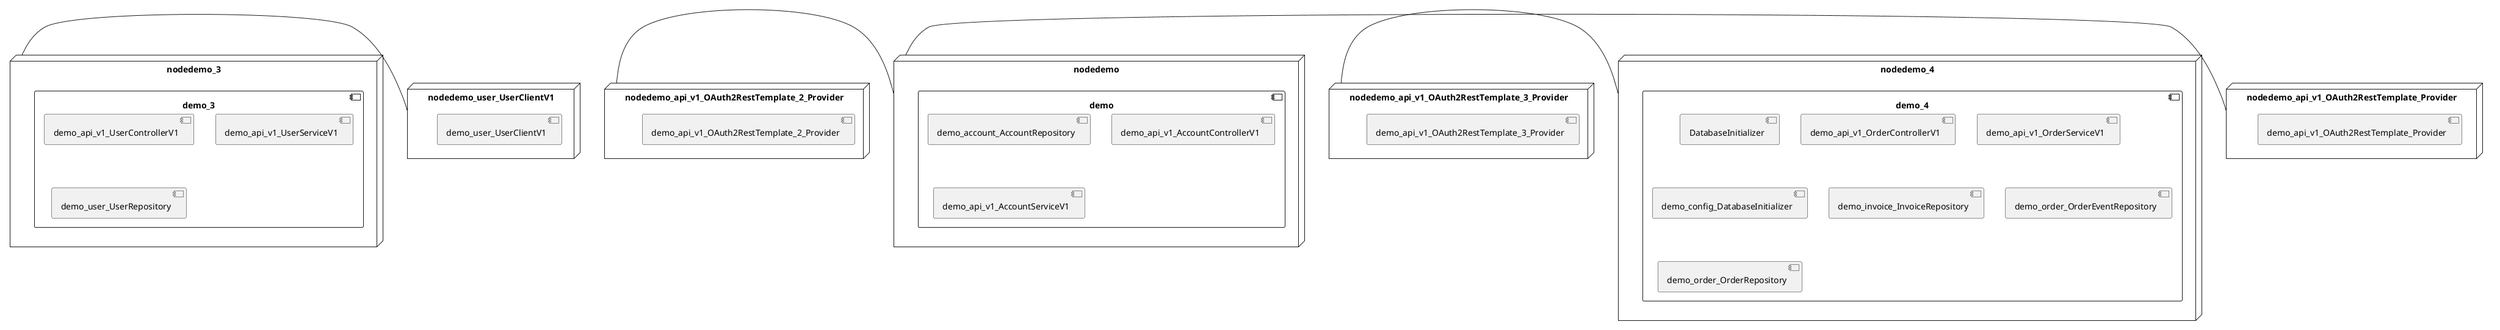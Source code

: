 @startuml
skinparam fixCircleLabelOverlapping true
skinparam componentStyle uml2
node nodedemo {
component demo {
[demo_account_AccountRepository] [[kbastani-spring-cloud-event-sourcing-example.system#_5612wL55Ee-6Fp1Tj0KsFw]]
[demo_api_v1_AccountControllerV1] [[kbastani-spring-cloud-event-sourcing-example.system#_5612wL55Ee-6Fp1Tj0KsFw]]
[demo_api_v1_AccountServiceV1] [[kbastani-spring-cloud-event-sourcing-example.system#_5612wL55Ee-6Fp1Tj0KsFw]]
}
}
node nodedemo_2 {
component demo_2 {
[demo_UserController] [[kbastani-spring-cloud-event-sourcing-example.system#_5612wL55Ee-6Fp1Tj0KsFw]]
[demo_UserRepository] [[kbastani-spring-cloud-event-sourcing-example.system#_5612wL55Ee-6Fp1Tj0KsFw]]
[demo_UserService] [[kbastani-spring-cloud-event-sourcing-example.system#_5612wL55Ee-6Fp1Tj0KsFw]]
[demo_login_UserController] [[kbastani-spring-cloud-event-sourcing-example.system#_5612wL55Ee-6Fp1Tj0KsFw]]
}
}
node nodedemo_3 {
component demo_3 {
[demo_api_v1_UserControllerV1] [[kbastani-spring-cloud-event-sourcing-example.system#_5612wL55Ee-6Fp1Tj0KsFw]]
[demo_api_v1_UserServiceV1] [[kbastani-spring-cloud-event-sourcing-example.system#_5612wL55Ee-6Fp1Tj0KsFw]]
[demo_user_UserRepository] [[kbastani-spring-cloud-event-sourcing-example.system#_5612wL55Ee-6Fp1Tj0KsFw]]
}
}
node nodedemo_4 {
component demo_4 {
[DatabaseInitializer] [[kbastani-spring-cloud-event-sourcing-example.system#_5612wL55Ee-6Fp1Tj0KsFw]]
[demo_api_v1_OrderControllerV1] [[kbastani-spring-cloud-event-sourcing-example.system#_5612wL55Ee-6Fp1Tj0KsFw]]
[demo_api_v1_OrderServiceV1] [[kbastani-spring-cloud-event-sourcing-example.system#_5612wL55Ee-6Fp1Tj0KsFw]]
[demo_config_DatabaseInitializer] [[kbastani-spring-cloud-event-sourcing-example.system#_5612wL55Ee-6Fp1Tj0KsFw]]
[demo_invoice_InvoiceRepository] [[kbastani-spring-cloud-event-sourcing-example.system#_5612wL55Ee-6Fp1Tj0KsFw]]
[demo_order_OrderEventRepository] [[kbastani-spring-cloud-event-sourcing-example.system#_5612wL55Ee-6Fp1Tj0KsFw]]
[demo_order_OrderRepository] [[kbastani-spring-cloud-event-sourcing-example.system#_5612wL55Ee-6Fp1Tj0KsFw]]
}
}
node nodedemo_5 {
component demo_5 {
[demo_api_v1_CatalogControllerV1] [[kbastani-spring-cloud-event-sourcing-example.system#_5612wL55Ee-6Fp1Tj0KsFw]]
[demo_api_v1_CatalogServiceV1] [[kbastani-spring-cloud-event-sourcing-example.system#_5612wL55Ee-6Fp1Tj0KsFw]]
[demo_catalog_CatalogInfoRepository] [[kbastani-spring-cloud-event-sourcing-example.system#_5612wL55Ee-6Fp1Tj0KsFw]]
}
}
node nodedemo_6 {
component demo_6 {
[demo_api_v1_ShoppingCartControllerV1] [[kbastani-spring-cloud-event-sourcing-example.system#_5612wL55Ee-6Fp1Tj0KsFw]]
[demo_api_v1_ShoppingCartServiceV1] [[kbastani-spring-cloud-event-sourcing-example.system#_5612wL55Ee-6Fp1Tj0KsFw]]
[demo_cart_CartEventRepository] [[kbastani-spring-cloud-event-sourcing-example.system#_5612wL55Ee-6Fp1Tj0KsFw]]
}
}
node nodedemo_v1 {
component demo_v1 {
[demo_v1_InventoryControllerV1] [[kbastani-spring-cloud-event-sourcing-example.system#_5612wL55Ee-6Fp1Tj0KsFw]]
[demo_v1_InventoryServiceV1] [[kbastani-spring-cloud-event-sourcing-example.system#_5612wL55Ee-6Fp1Tj0KsFw]]
}
}
node nodedemo_api_v1_OAuth2RestTemplate_2_Provider {
[demo_api_v1_OAuth2RestTemplate_2_Provider] [[kbastani-spring-cloud-event-sourcing-example.system#_5612wL55Ee-6Fp1Tj0KsFw]]
}
node nodedemo_api_v1_OAuth2RestTemplate_3_Provider {
[demo_api_v1_OAuth2RestTemplate_3_Provider] [[kbastani-spring-cloud-event-sourcing-example.system#_5612wL55Ee-6Fp1Tj0KsFw]]
}
node nodedemo_api_v1_OAuth2RestTemplate_Provider {
[demo_api_v1_OAuth2RestTemplate_Provider] [[kbastani-spring-cloud-event-sourcing-example.system#_5612wL55Ee-6Fp1Tj0KsFw]]
}
node nodedemo_api_v1_RestTemplate_2_Provider {
[demo_api_v1_RestTemplate_2_Provider] [[kbastani-spring-cloud-event-sourcing-example.system#_5612wL55Ee-6Fp1Tj0KsFw]]
}
node nodedemo_api_v1_RestTemplate_Provider {
[demo_api_v1_RestTemplate_Provider] [[kbastani-spring-cloud-event-sourcing-example.system#_5612wL55Ee-6Fp1Tj0KsFw]]
}
node nodedemo_inventory_InventoryRepository_Provider {
[demo_inventory_InventoryRepository_Provider] [[kbastani-spring-cloud-event-sourcing-example.system#_5612wL55Ee-6Fp1Tj0KsFw]]
}
node nodedemo_login_AuthenticationManager_Provider {
[demo_login_AuthenticationManager_Provider] [[kbastani-spring-cloud-event-sourcing-example.system#_5612wL55Ee-6Fp1Tj0KsFw]]
}
node nodedemo_login_ClientDetailsService_Provider {
[demo_login_ClientDetailsService_Provider] [[kbastani-spring-cloud-event-sourcing-example.system#_5612wL55Ee-6Fp1Tj0KsFw]]
}
node nodedemo_login_HttpSessionSecurityContextRepository_Provider {
[demo_login_HttpSessionSecurityContextRepository_Provider] [[kbastani-spring-cloud-event-sourcing-example.system#_5612wL55Ee-6Fp1Tj0KsFw]]
}
node nodedemo_login_LoginController {
[demo_login_LoginController] [[kbastani-spring-cloud-event-sourcing-example.system#_5612wL55Ee-6Fp1Tj0KsFw]]
}
node nodedemo_product_ProductRepository_Provider {
[demo_product_ProductRepository_Provider] [[kbastani-spring-cloud-event-sourcing-example.system#_5612wL55Ee-6Fp1Tj0KsFw]]
}
node nodedemo_user_UserClientV1 {
[demo_user_UserClientV1] [[kbastani-spring-cloud-event-sourcing-example.system#_5612wL55Ee-6Fp1Tj0KsFw]]
}
node nodedemo_v1_Session_Provider {
[demo_v1_Session_Provider] [[kbastani-spring-cloud-event-sourcing-example.system#_5612wL55Ee-6Fp1Tj0KsFw]]
}
[nodedemo_3] - [nodedemo_user_UserClientV1]
[nodedemo_api_v1_OAuth2RestTemplate_2_Provider] - [nodedemo]
[nodedemo_api_v1_OAuth2RestTemplate_3_Provider] - [nodedemo_4]
[nodedemo_api_v1_OAuth2RestTemplate_Provider] - [nodedemo]
[nodedemo_api_v1_RestTemplate_2_Provider] - [nodedemo_5]
[nodedemo_api_v1_RestTemplate_Provider] - [nodedemo_6]
[nodedemo_inventory_InventoryRepository_Provider] - [nodedemo_v1]
[nodedemo_login_AuthenticationManager_Provider] - [nodedemo_login_LoginController]
[nodedemo_login_ClientDetailsService_Provider] - [nodedemo_login_LoginController]
[nodedemo_login_HttpSessionSecurityContextRepository_Provider] - [nodedemo_login_LoginController]
[nodedemo_product_ProductRepository_Provider] - [nodedemo_v1]
[nodedemo_v1_Session_Provider] - [nodedemo_v1]

@enduml
